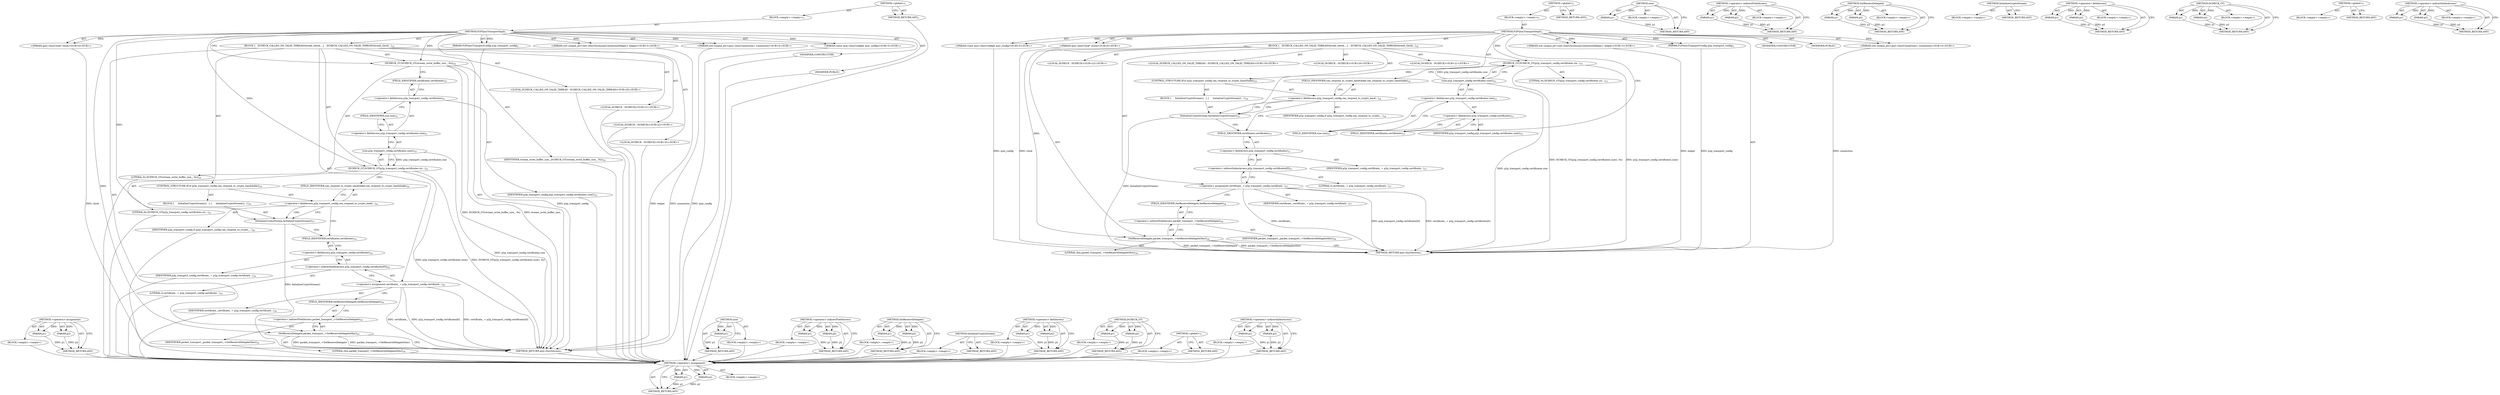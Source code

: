digraph "&lt;operator&gt;.indirectIndexAccess" {
vulnerable_99 [label=<(METHOD,&lt;operator&gt;.assignment)>];
vulnerable_100 [label=<(PARAM,p1)>];
vulnerable_101 [label=<(PARAM,p2)>];
vulnerable_102 [label=<(BLOCK,&lt;empty&gt;,&lt;empty&gt;)>];
vulnerable_103 [label=<(METHOD_RETURN,ANY)>];
vulnerable_6 [label=<(METHOD,&lt;global&gt;)<SUB>1</SUB>>];
vulnerable_7 [label=<(BLOCK,&lt;empty&gt;,&lt;empty&gt;)<SUB>1</SUB>>];
vulnerable_8 [label=<(METHOD,P2PQuicTransportImpl)<SUB>1</SUB>>];
vulnerable_9 [label=<(PARAM,P2PQuicTransportConfig p2p_transport_config)<SUB>2</SUB>>];
vulnerable_10 [label="<(PARAM,std::unique_ptr&lt;net::QuicChromiumConnectionHelper&gt; helper)<SUB>3</SUB>>"];
vulnerable_11 [label="<(PARAM,std::unique_ptr&lt;quic::QuicConnection&gt; connection)<SUB>4</SUB>>"];
vulnerable_12 [label="<(PARAM,const quic::QuicConfig&amp; quic_config)<SUB>5</SUB>>"];
vulnerable_13 [label="<(PARAM,quic::QuicClock* clock)<SUB>6</SUB>>"];
vulnerable_14 [label=<(BLOCK,{
   DCHECK_CALLED_ON_VALID_THREAD(thread_check...,{
   DCHECK_CALLED_ON_VALID_THREAD(thread_check...)<SUB>18</SUB>>];
vulnerable_15 [label="<(LOCAL,DCHECK_CALLED_ON_VALID_THREAD : DCHECK_CALLED_ON_VALID_THREAD)<SUB>19</SUB>>"];
vulnerable_16 [label="<(LOCAL,DCHECK : DCHECK)<SUB>20</SUB>>"];
vulnerable_17 [label="<(LOCAL,DCHECK : DCHECK)<SUB>21</SUB>>"];
vulnerable_18 [label="<(LOCAL,DCHECK : DCHECK)<SUB>22</SUB>>"];
vulnerable_19 [label=<(DCHECK_GT,DCHECK_GT(p2p_transport_config.certificates.siz...)<SUB>23</SUB>>];
vulnerable_20 [label=<(size,p2p_transport_config.certificates.size())<SUB>23</SUB>>];
vulnerable_21 [label=<(&lt;operator&gt;.fieldAccess,p2p_transport_config.certificates.size)<SUB>23</SUB>>];
vulnerable_22 [label=<(&lt;operator&gt;.fieldAccess,p2p_transport_config.certificates)<SUB>23</SUB>>];
vulnerable_23 [label=<(IDENTIFIER,p2p_transport_config,p2p_transport_config.certificates.size())<SUB>23</SUB>>];
vulnerable_24 [label=<(FIELD_IDENTIFIER,certificates,certificates)<SUB>23</SUB>>];
vulnerable_25 [label=<(FIELD_IDENTIFIER,size,size)<SUB>23</SUB>>];
vulnerable_26 [label=<(LITERAL,0u,DCHECK_GT(p2p_transport_config.certificates.siz...)<SUB>23</SUB>>];
vulnerable_27 [label=<(CONTROL_STRUCTURE,IF,if (p2p_transport_config.can_respond_to_crypto_handshake))<SUB>24</SUB>>];
vulnerable_28 [label=<(&lt;operator&gt;.fieldAccess,p2p_transport_config.can_respond_to_crypto_hand...)<SUB>24</SUB>>];
vulnerable_29 [label=<(IDENTIFIER,p2p_transport_config,if (p2p_transport_config.can_respond_to_crypto_...)<SUB>24</SUB>>];
vulnerable_30 [label=<(FIELD_IDENTIFIER,can_respond_to_crypto_handshake,can_respond_to_crypto_handshake)<SUB>24</SUB>>];
vulnerable_31 [label=<(BLOCK,{
     InitializeCryptoStream();
  },{
     InitializeCryptoStream();
  })<SUB>24</SUB>>];
vulnerable_32 [label=<(InitializeCryptoStream,InitializeCryptoStream())<SUB>25</SUB>>];
vulnerable_33 [label=<(&lt;operator&gt;.assignment,certificate_ = p2p_transport_config.certificate...)<SUB>27</SUB>>];
vulnerable_34 [label=<(IDENTIFIER,certificate_,certificate_ = p2p_transport_config.certificate...)<SUB>27</SUB>>];
vulnerable_35 [label=<(&lt;operator&gt;.indirectIndexAccess,p2p_transport_config.certificates[0])<SUB>27</SUB>>];
vulnerable_36 [label=<(&lt;operator&gt;.fieldAccess,p2p_transport_config.certificates)<SUB>27</SUB>>];
vulnerable_37 [label=<(IDENTIFIER,p2p_transport_config,certificate_ = p2p_transport_config.certificate...)<SUB>27</SUB>>];
vulnerable_38 [label=<(FIELD_IDENTIFIER,certificates,certificates)<SUB>27</SUB>>];
vulnerable_39 [label=<(LITERAL,0,certificate_ = p2p_transport_config.certificate...)<SUB>27</SUB>>];
vulnerable_40 [label=<(SetReceiveDelegate,packet_transport_-&gt;SetReceiveDelegate(this))<SUB>28</SUB>>];
vulnerable_41 [label=<(&lt;operator&gt;.indirectFieldAccess,packet_transport_-&gt;SetReceiveDelegate)<SUB>28</SUB>>];
vulnerable_42 [label=<(IDENTIFIER,packet_transport_,packet_transport_-&gt;SetReceiveDelegate(this))<SUB>28</SUB>>];
vulnerable_43 [label=<(FIELD_IDENTIFIER,SetReceiveDelegate,SetReceiveDelegate)<SUB>28</SUB>>];
vulnerable_44 [label=<(LITERAL,this,packet_transport_-&gt;SetReceiveDelegate(this))<SUB>28</SUB>>];
vulnerable_45 [label=<(MODIFIER,CONSTRUCTOR)>];
vulnerable_46 [label=<(MODIFIER,PUBLIC)>];
vulnerable_47 [label=<(METHOD_RETURN,quic.QuicSession)<SUB>1</SUB>>];
vulnerable_49 [label=<(METHOD_RETURN,ANY)<SUB>1</SUB>>];
vulnerable_87 [label=<(METHOD,size)>];
vulnerable_88 [label=<(PARAM,p1)>];
vulnerable_89 [label=<(BLOCK,&lt;empty&gt;,&lt;empty&gt;)>];
vulnerable_90 [label=<(METHOD_RETURN,ANY)>];
vulnerable_114 [label=<(METHOD,&lt;operator&gt;.indirectFieldAccess)>];
vulnerable_115 [label=<(PARAM,p1)>];
vulnerable_116 [label=<(PARAM,p2)>];
vulnerable_117 [label=<(BLOCK,&lt;empty&gt;,&lt;empty&gt;)>];
vulnerable_118 [label=<(METHOD_RETURN,ANY)>];
vulnerable_109 [label=<(METHOD,SetReceiveDelegate)>];
vulnerable_110 [label=<(PARAM,p1)>];
vulnerable_111 [label=<(PARAM,p2)>];
vulnerable_112 [label=<(BLOCK,&lt;empty&gt;,&lt;empty&gt;)>];
vulnerable_113 [label=<(METHOD_RETURN,ANY)>];
vulnerable_96 [label=<(METHOD,InitializeCryptoStream)>];
vulnerable_97 [label=<(BLOCK,&lt;empty&gt;,&lt;empty&gt;)>];
vulnerable_98 [label=<(METHOD_RETURN,ANY)>];
vulnerable_91 [label=<(METHOD,&lt;operator&gt;.fieldAccess)>];
vulnerable_92 [label=<(PARAM,p1)>];
vulnerable_93 [label=<(PARAM,p2)>];
vulnerable_94 [label=<(BLOCK,&lt;empty&gt;,&lt;empty&gt;)>];
vulnerable_95 [label=<(METHOD_RETURN,ANY)>];
vulnerable_82 [label=<(METHOD,DCHECK_GT)>];
vulnerable_83 [label=<(PARAM,p1)>];
vulnerable_84 [label=<(PARAM,p2)>];
vulnerable_85 [label=<(BLOCK,&lt;empty&gt;,&lt;empty&gt;)>];
vulnerable_86 [label=<(METHOD_RETURN,ANY)>];
vulnerable_76 [label=<(METHOD,&lt;global&gt;)<SUB>1</SUB>>];
vulnerable_77 [label=<(BLOCK,&lt;empty&gt;,&lt;empty&gt;)>];
vulnerable_78 [label=<(METHOD_RETURN,ANY)>];
vulnerable_104 [label=<(METHOD,&lt;operator&gt;.indirectIndexAccess)>];
vulnerable_105 [label=<(PARAM,p1)>];
vulnerable_106 [label=<(PARAM,p2)>];
vulnerable_107 [label=<(BLOCK,&lt;empty&gt;,&lt;empty&gt;)>];
vulnerable_108 [label=<(METHOD_RETURN,ANY)>];
fixed_102 [label=<(METHOD,&lt;operator&gt;.assignment)>];
fixed_103 [label=<(PARAM,p1)>];
fixed_104 [label=<(PARAM,p2)>];
fixed_105 [label=<(BLOCK,&lt;empty&gt;,&lt;empty&gt;)>];
fixed_106 [label=<(METHOD_RETURN,ANY)>];
fixed_6 [label=<(METHOD,&lt;global&gt;)<SUB>1</SUB>>];
fixed_7 [label=<(BLOCK,&lt;empty&gt;,&lt;empty&gt;)<SUB>1</SUB>>];
fixed_8 [label=<(METHOD,P2PQuicTransportImpl)<SUB>1</SUB>>];
fixed_9 [label=<(PARAM,P2PQuicTransportConfig p2p_transport_config)<SUB>2</SUB>>];
fixed_10 [label="<(PARAM,std::unique_ptr&lt;net::QuicChromiumConnectionHelper&gt; helper)<SUB>3</SUB>>"];
fixed_11 [label="<(PARAM,std::unique_ptr&lt;quic::QuicConnection&gt; connection)<SUB>4</SUB>>"];
fixed_12 [label="<(PARAM,const quic::QuicConfig&amp; quic_config)<SUB>5</SUB>>"];
fixed_13 [label="<(PARAM,quic::QuicClock* clock)<SUB>6</SUB>>"];
fixed_14 [label=<(BLOCK,{
   DCHECK_CALLED_ON_VALID_THREAD(thread_check...,{
   DCHECK_CALLED_ON_VALID_THREAD(thread_check...)<SUB>19</SUB>>];
fixed_15 [label="<(LOCAL,DCHECK_CALLED_ON_VALID_THREAD : DCHECK_CALLED_ON_VALID_THREAD)<SUB>20</SUB>>"];
fixed_16 [label="<(LOCAL,DCHECK : DCHECK)<SUB>21</SUB>>"];
fixed_17 [label="<(LOCAL,DCHECK : DCHECK)<SUB>22</SUB>>"];
fixed_18 [label="<(LOCAL,DCHECK : DCHECK)<SUB>23</SUB>>"];
fixed_19 [label=<(DCHECK_GT,DCHECK_GT(stream_write_buffer_size_, 0u))<SUB>24</SUB>>];
fixed_20 [label=<(IDENTIFIER,stream_write_buffer_size_,DCHECK_GT(stream_write_buffer_size_, 0u))<SUB>24</SUB>>];
fixed_21 [label=<(LITERAL,0u,DCHECK_GT(stream_write_buffer_size_, 0u))<SUB>24</SUB>>];
fixed_22 [label=<(DCHECK_GT,DCHECK_GT(p2p_transport_config.certificates.siz...)<SUB>25</SUB>>];
fixed_23 [label=<(size,p2p_transport_config.certificates.size())<SUB>25</SUB>>];
fixed_24 [label=<(&lt;operator&gt;.fieldAccess,p2p_transport_config.certificates.size)<SUB>25</SUB>>];
fixed_25 [label=<(&lt;operator&gt;.fieldAccess,p2p_transport_config.certificates)<SUB>25</SUB>>];
fixed_26 [label=<(IDENTIFIER,p2p_transport_config,p2p_transport_config.certificates.size())<SUB>25</SUB>>];
fixed_27 [label=<(FIELD_IDENTIFIER,certificates,certificates)<SUB>25</SUB>>];
fixed_28 [label=<(FIELD_IDENTIFIER,size,size)<SUB>25</SUB>>];
fixed_29 [label=<(LITERAL,0u,DCHECK_GT(p2p_transport_config.certificates.siz...)<SUB>25</SUB>>];
fixed_30 [label=<(CONTROL_STRUCTURE,IF,if (p2p_transport_config.can_respond_to_crypto_handshake))<SUB>26</SUB>>];
fixed_31 [label=<(&lt;operator&gt;.fieldAccess,p2p_transport_config.can_respond_to_crypto_hand...)<SUB>26</SUB>>];
fixed_32 [label=<(IDENTIFIER,p2p_transport_config,if (p2p_transport_config.can_respond_to_crypto_...)<SUB>26</SUB>>];
fixed_33 [label=<(FIELD_IDENTIFIER,can_respond_to_crypto_handshake,can_respond_to_crypto_handshake)<SUB>26</SUB>>];
fixed_34 [label=<(BLOCK,{
     InitializeCryptoStream();
  },{
     InitializeCryptoStream();
  })<SUB>26</SUB>>];
fixed_35 [label=<(InitializeCryptoStream,InitializeCryptoStream())<SUB>27</SUB>>];
fixed_36 [label=<(&lt;operator&gt;.assignment,certificate_ = p2p_transport_config.certificate...)<SUB>29</SUB>>];
fixed_37 [label=<(IDENTIFIER,certificate_,certificate_ = p2p_transport_config.certificate...)<SUB>29</SUB>>];
fixed_38 [label=<(&lt;operator&gt;.indirectIndexAccess,p2p_transport_config.certificates[0])<SUB>29</SUB>>];
fixed_39 [label=<(&lt;operator&gt;.fieldAccess,p2p_transport_config.certificates)<SUB>29</SUB>>];
fixed_40 [label=<(IDENTIFIER,p2p_transport_config,certificate_ = p2p_transport_config.certificate...)<SUB>29</SUB>>];
fixed_41 [label=<(FIELD_IDENTIFIER,certificates,certificates)<SUB>29</SUB>>];
fixed_42 [label=<(LITERAL,0,certificate_ = p2p_transport_config.certificate...)<SUB>29</SUB>>];
fixed_43 [label=<(SetReceiveDelegate,packet_transport_-&gt;SetReceiveDelegate(this))<SUB>30</SUB>>];
fixed_44 [label=<(&lt;operator&gt;.indirectFieldAccess,packet_transport_-&gt;SetReceiveDelegate)<SUB>30</SUB>>];
fixed_45 [label=<(IDENTIFIER,packet_transport_,packet_transport_-&gt;SetReceiveDelegate(this))<SUB>30</SUB>>];
fixed_46 [label=<(FIELD_IDENTIFIER,SetReceiveDelegate,SetReceiveDelegate)<SUB>30</SUB>>];
fixed_47 [label=<(LITERAL,this,packet_transport_-&gt;SetReceiveDelegate(this))<SUB>30</SUB>>];
fixed_48 [label=<(MODIFIER,CONSTRUCTOR)>];
fixed_49 [label=<(MODIFIER,PUBLIC)>];
fixed_50 [label=<(METHOD_RETURN,quic.QuicSession)<SUB>1</SUB>>];
fixed_52 [label=<(METHOD_RETURN,ANY)<SUB>1</SUB>>];
fixed_90 [label=<(METHOD,size)>];
fixed_91 [label=<(PARAM,p1)>];
fixed_92 [label=<(BLOCK,&lt;empty&gt;,&lt;empty&gt;)>];
fixed_93 [label=<(METHOD_RETURN,ANY)>];
fixed_117 [label=<(METHOD,&lt;operator&gt;.indirectFieldAccess)>];
fixed_118 [label=<(PARAM,p1)>];
fixed_119 [label=<(PARAM,p2)>];
fixed_120 [label=<(BLOCK,&lt;empty&gt;,&lt;empty&gt;)>];
fixed_121 [label=<(METHOD_RETURN,ANY)>];
fixed_112 [label=<(METHOD,SetReceiveDelegate)>];
fixed_113 [label=<(PARAM,p1)>];
fixed_114 [label=<(PARAM,p2)>];
fixed_115 [label=<(BLOCK,&lt;empty&gt;,&lt;empty&gt;)>];
fixed_116 [label=<(METHOD_RETURN,ANY)>];
fixed_99 [label=<(METHOD,InitializeCryptoStream)>];
fixed_100 [label=<(BLOCK,&lt;empty&gt;,&lt;empty&gt;)>];
fixed_101 [label=<(METHOD_RETURN,ANY)>];
fixed_94 [label=<(METHOD,&lt;operator&gt;.fieldAccess)>];
fixed_95 [label=<(PARAM,p1)>];
fixed_96 [label=<(PARAM,p2)>];
fixed_97 [label=<(BLOCK,&lt;empty&gt;,&lt;empty&gt;)>];
fixed_98 [label=<(METHOD_RETURN,ANY)>];
fixed_85 [label=<(METHOD,DCHECK_GT)>];
fixed_86 [label=<(PARAM,p1)>];
fixed_87 [label=<(PARAM,p2)>];
fixed_88 [label=<(BLOCK,&lt;empty&gt;,&lt;empty&gt;)>];
fixed_89 [label=<(METHOD_RETURN,ANY)>];
fixed_79 [label=<(METHOD,&lt;global&gt;)<SUB>1</SUB>>];
fixed_80 [label=<(BLOCK,&lt;empty&gt;,&lt;empty&gt;)>];
fixed_81 [label=<(METHOD_RETURN,ANY)>];
fixed_107 [label=<(METHOD,&lt;operator&gt;.indirectIndexAccess)>];
fixed_108 [label=<(PARAM,p1)>];
fixed_109 [label=<(PARAM,p2)>];
fixed_110 [label=<(BLOCK,&lt;empty&gt;,&lt;empty&gt;)>];
fixed_111 [label=<(METHOD_RETURN,ANY)>];
vulnerable_99 -> vulnerable_100  [key=0, label="AST: "];
vulnerable_99 -> vulnerable_100  [key=1, label="DDG: "];
vulnerable_99 -> vulnerable_102  [key=0, label="AST: "];
vulnerable_99 -> vulnerable_101  [key=0, label="AST: "];
vulnerable_99 -> vulnerable_101  [key=1, label="DDG: "];
vulnerable_99 -> vulnerable_103  [key=0, label="AST: "];
vulnerable_99 -> vulnerable_103  [key=1, label="CFG: "];
vulnerable_100 -> vulnerable_103  [key=0, label="DDG: p1"];
vulnerable_101 -> vulnerable_103  [key=0, label="DDG: p2"];
vulnerable_6 -> vulnerable_7  [key=0, label="AST: "];
vulnerable_6 -> vulnerable_49  [key=0, label="AST: "];
vulnerable_6 -> vulnerable_49  [key=1, label="CFG: "];
vulnerable_7 -> vulnerable_8  [key=0, label="AST: "];
vulnerable_8 -> vulnerable_9  [key=0, label="AST: "];
vulnerable_8 -> vulnerable_9  [key=1, label="DDG: "];
vulnerable_8 -> vulnerable_10  [key=0, label="AST: "];
vulnerable_8 -> vulnerable_10  [key=1, label="DDG: "];
vulnerable_8 -> vulnerable_11  [key=0, label="AST: "];
vulnerable_8 -> vulnerable_11  [key=1, label="DDG: "];
vulnerable_8 -> vulnerable_12  [key=0, label="AST: "];
vulnerable_8 -> vulnerable_12  [key=1, label="DDG: "];
vulnerable_8 -> vulnerable_13  [key=0, label="AST: "];
vulnerable_8 -> vulnerable_13  [key=1, label="DDG: "];
vulnerable_8 -> vulnerable_14  [key=0, label="AST: "];
vulnerable_8 -> vulnerable_45  [key=0, label="AST: "];
vulnerable_8 -> vulnerable_46  [key=0, label="AST: "];
vulnerable_8 -> vulnerable_47  [key=0, label="AST: "];
vulnerable_8 -> vulnerable_24  [key=0, label="CFG: "];
vulnerable_8 -> vulnerable_19  [key=0, label="DDG: "];
vulnerable_8 -> vulnerable_40  [key=0, label="DDG: "];
vulnerable_8 -> vulnerable_32  [key=0, label="DDG: "];
vulnerable_9 -> vulnerable_47  [key=0, label="DDG: p2p_transport_config"];
vulnerable_10 -> vulnerable_47  [key=0, label="DDG: helper"];
vulnerable_11 -> vulnerable_47  [key=0, label="DDG: connection"];
vulnerable_12 -> vulnerable_47  [key=0, label="DDG: quic_config"];
vulnerable_13 -> vulnerable_47  [key=0, label="DDG: clock"];
vulnerable_14 -> vulnerable_15  [key=0, label="AST: "];
vulnerable_14 -> vulnerable_16  [key=0, label="AST: "];
vulnerable_14 -> vulnerable_17  [key=0, label="AST: "];
vulnerable_14 -> vulnerable_18  [key=0, label="AST: "];
vulnerable_14 -> vulnerable_19  [key=0, label="AST: "];
vulnerable_14 -> vulnerable_27  [key=0, label="AST: "];
vulnerable_14 -> vulnerable_33  [key=0, label="AST: "];
vulnerable_14 -> vulnerable_40  [key=0, label="AST: "];
vulnerable_19 -> vulnerable_20  [key=0, label="AST: "];
vulnerable_19 -> vulnerable_26  [key=0, label="AST: "];
vulnerable_19 -> vulnerable_30  [key=0, label="CFG: "];
vulnerable_19 -> vulnerable_47  [key=0, label="DDG: p2p_transport_config.certificates.size()"];
vulnerable_19 -> vulnerable_47  [key=1, label="DDG: DCHECK_GT(p2p_transport_config.certificates.size(), 0u)"];
vulnerable_20 -> vulnerable_21  [key=0, label="AST: "];
vulnerable_20 -> vulnerable_19  [key=0, label="CFG: "];
vulnerable_20 -> vulnerable_19  [key=1, label="DDG: p2p_transport_config.certificates.size"];
vulnerable_20 -> vulnerable_47  [key=0, label="DDG: p2p_transport_config.certificates.size"];
vulnerable_21 -> vulnerable_22  [key=0, label="AST: "];
vulnerable_21 -> vulnerable_25  [key=0, label="AST: "];
vulnerable_21 -> vulnerable_20  [key=0, label="CFG: "];
vulnerable_22 -> vulnerable_23  [key=0, label="AST: "];
vulnerable_22 -> vulnerable_24  [key=0, label="AST: "];
vulnerable_22 -> vulnerable_25  [key=0, label="CFG: "];
vulnerable_24 -> vulnerable_22  [key=0, label="CFG: "];
vulnerable_25 -> vulnerable_21  [key=0, label="CFG: "];
vulnerable_27 -> vulnerable_28  [key=0, label="AST: "];
vulnerable_27 -> vulnerable_31  [key=0, label="AST: "];
vulnerable_28 -> vulnerable_29  [key=0, label="AST: "];
vulnerable_28 -> vulnerable_30  [key=0, label="AST: "];
vulnerable_28 -> vulnerable_32  [key=0, label="CFG: "];
vulnerable_28 -> vulnerable_32  [key=1, label="CDG: "];
vulnerable_28 -> vulnerable_38  [key=0, label="CFG: "];
vulnerable_30 -> vulnerable_28  [key=0, label="CFG: "];
vulnerable_31 -> vulnerable_32  [key=0, label="AST: "];
vulnerable_32 -> vulnerable_38  [key=0, label="CFG: "];
vulnerable_32 -> vulnerable_47  [key=0, label="DDG: InitializeCryptoStream()"];
vulnerable_33 -> vulnerable_34  [key=0, label="AST: "];
vulnerable_33 -> vulnerable_35  [key=0, label="AST: "];
vulnerable_33 -> vulnerable_43  [key=0, label="CFG: "];
vulnerable_33 -> vulnerable_47  [key=0, label="DDG: p2p_transport_config.certificates[0]"];
vulnerable_33 -> vulnerable_47  [key=1, label="DDG: certificate_ = p2p_transport_config.certificates[0]"];
vulnerable_33 -> vulnerable_47  [key=2, label="DDG: certificate_"];
vulnerable_35 -> vulnerable_36  [key=0, label="AST: "];
vulnerable_35 -> vulnerable_39  [key=0, label="AST: "];
vulnerable_35 -> vulnerable_33  [key=0, label="CFG: "];
vulnerable_36 -> vulnerable_37  [key=0, label="AST: "];
vulnerable_36 -> vulnerable_38  [key=0, label="AST: "];
vulnerable_36 -> vulnerable_35  [key=0, label="CFG: "];
vulnerable_38 -> vulnerable_36  [key=0, label="CFG: "];
vulnerable_40 -> vulnerable_41  [key=0, label="AST: "];
vulnerable_40 -> vulnerable_44  [key=0, label="AST: "];
vulnerable_40 -> vulnerable_47  [key=0, label="CFG: "];
vulnerable_40 -> vulnerable_47  [key=1, label="DDG: packet_transport_-&gt;SetReceiveDelegate"];
vulnerable_40 -> vulnerable_47  [key=2, label="DDG: packet_transport_-&gt;SetReceiveDelegate(this)"];
vulnerable_41 -> vulnerable_42  [key=0, label="AST: "];
vulnerable_41 -> vulnerable_43  [key=0, label="AST: "];
vulnerable_41 -> vulnerable_40  [key=0, label="CFG: "];
vulnerable_43 -> vulnerable_41  [key=0, label="CFG: "];
vulnerable_87 -> vulnerable_88  [key=0, label="AST: "];
vulnerable_87 -> vulnerable_88  [key=1, label="DDG: "];
vulnerable_87 -> vulnerable_89  [key=0, label="AST: "];
vulnerable_87 -> vulnerable_90  [key=0, label="AST: "];
vulnerable_87 -> vulnerable_90  [key=1, label="CFG: "];
vulnerable_88 -> vulnerable_90  [key=0, label="DDG: p1"];
vulnerable_114 -> vulnerable_115  [key=0, label="AST: "];
vulnerable_114 -> vulnerable_115  [key=1, label="DDG: "];
vulnerable_114 -> vulnerable_117  [key=0, label="AST: "];
vulnerable_114 -> vulnerable_116  [key=0, label="AST: "];
vulnerable_114 -> vulnerable_116  [key=1, label="DDG: "];
vulnerable_114 -> vulnerable_118  [key=0, label="AST: "];
vulnerable_114 -> vulnerable_118  [key=1, label="CFG: "];
vulnerable_115 -> vulnerable_118  [key=0, label="DDG: p1"];
vulnerable_116 -> vulnerable_118  [key=0, label="DDG: p2"];
vulnerable_109 -> vulnerable_110  [key=0, label="AST: "];
vulnerable_109 -> vulnerable_110  [key=1, label="DDG: "];
vulnerable_109 -> vulnerable_112  [key=0, label="AST: "];
vulnerable_109 -> vulnerable_111  [key=0, label="AST: "];
vulnerable_109 -> vulnerable_111  [key=1, label="DDG: "];
vulnerable_109 -> vulnerable_113  [key=0, label="AST: "];
vulnerable_109 -> vulnerable_113  [key=1, label="CFG: "];
vulnerable_110 -> vulnerable_113  [key=0, label="DDG: p1"];
vulnerable_111 -> vulnerable_113  [key=0, label="DDG: p2"];
vulnerable_96 -> vulnerable_97  [key=0, label="AST: "];
vulnerable_96 -> vulnerable_98  [key=0, label="AST: "];
vulnerable_96 -> vulnerable_98  [key=1, label="CFG: "];
vulnerable_91 -> vulnerable_92  [key=0, label="AST: "];
vulnerable_91 -> vulnerable_92  [key=1, label="DDG: "];
vulnerable_91 -> vulnerable_94  [key=0, label="AST: "];
vulnerable_91 -> vulnerable_93  [key=0, label="AST: "];
vulnerable_91 -> vulnerable_93  [key=1, label="DDG: "];
vulnerable_91 -> vulnerable_95  [key=0, label="AST: "];
vulnerable_91 -> vulnerable_95  [key=1, label="CFG: "];
vulnerable_92 -> vulnerable_95  [key=0, label="DDG: p1"];
vulnerable_93 -> vulnerable_95  [key=0, label="DDG: p2"];
vulnerable_82 -> vulnerable_83  [key=0, label="AST: "];
vulnerable_82 -> vulnerable_83  [key=1, label="DDG: "];
vulnerable_82 -> vulnerable_85  [key=0, label="AST: "];
vulnerable_82 -> vulnerable_84  [key=0, label="AST: "];
vulnerable_82 -> vulnerable_84  [key=1, label="DDG: "];
vulnerable_82 -> vulnerable_86  [key=0, label="AST: "];
vulnerable_82 -> vulnerable_86  [key=1, label="CFG: "];
vulnerable_83 -> vulnerable_86  [key=0, label="DDG: p1"];
vulnerable_84 -> vulnerable_86  [key=0, label="DDG: p2"];
vulnerable_76 -> vulnerable_77  [key=0, label="AST: "];
vulnerable_76 -> vulnerable_78  [key=0, label="AST: "];
vulnerable_76 -> vulnerable_78  [key=1, label="CFG: "];
vulnerable_104 -> vulnerable_105  [key=0, label="AST: "];
vulnerable_104 -> vulnerable_105  [key=1, label="DDG: "];
vulnerable_104 -> vulnerable_107  [key=0, label="AST: "];
vulnerable_104 -> vulnerable_106  [key=0, label="AST: "];
vulnerable_104 -> vulnerable_106  [key=1, label="DDG: "];
vulnerable_104 -> vulnerable_108  [key=0, label="AST: "];
vulnerable_104 -> vulnerable_108  [key=1, label="CFG: "];
vulnerable_105 -> vulnerable_108  [key=0, label="DDG: p1"];
vulnerable_106 -> vulnerable_108  [key=0, label="DDG: p2"];
fixed_102 -> fixed_103  [key=0, label="AST: "];
fixed_102 -> fixed_103  [key=1, label="DDG: "];
fixed_102 -> fixed_105  [key=0, label="AST: "];
fixed_102 -> fixed_104  [key=0, label="AST: "];
fixed_102 -> fixed_104  [key=1, label="DDG: "];
fixed_102 -> fixed_106  [key=0, label="AST: "];
fixed_102 -> fixed_106  [key=1, label="CFG: "];
fixed_103 -> fixed_106  [key=0, label="DDG: p1"];
fixed_104 -> fixed_106  [key=0, label="DDG: p2"];
fixed_105 -> vulnerable_99  [key=0];
fixed_106 -> vulnerable_99  [key=0];
fixed_6 -> fixed_7  [key=0, label="AST: "];
fixed_6 -> fixed_52  [key=0, label="AST: "];
fixed_6 -> fixed_52  [key=1, label="CFG: "];
fixed_7 -> fixed_8  [key=0, label="AST: "];
fixed_8 -> fixed_9  [key=0, label="AST: "];
fixed_8 -> fixed_9  [key=1, label="DDG: "];
fixed_8 -> fixed_10  [key=0, label="AST: "];
fixed_8 -> fixed_10  [key=1, label="DDG: "];
fixed_8 -> fixed_11  [key=0, label="AST: "];
fixed_8 -> fixed_11  [key=1, label="DDG: "];
fixed_8 -> fixed_12  [key=0, label="AST: "];
fixed_8 -> fixed_12  [key=1, label="DDG: "];
fixed_8 -> fixed_13  [key=0, label="AST: "];
fixed_8 -> fixed_13  [key=1, label="DDG: "];
fixed_8 -> fixed_14  [key=0, label="AST: "];
fixed_8 -> fixed_48  [key=0, label="AST: "];
fixed_8 -> fixed_49  [key=0, label="AST: "];
fixed_8 -> fixed_50  [key=0, label="AST: "];
fixed_8 -> fixed_19  [key=0, label="CFG: "];
fixed_8 -> fixed_19  [key=1, label="DDG: "];
fixed_8 -> fixed_22  [key=0, label="DDG: "];
fixed_8 -> fixed_43  [key=0, label="DDG: "];
fixed_8 -> fixed_35  [key=0, label="DDG: "];
fixed_9 -> fixed_50  [key=0, label="DDG: p2p_transport_config"];
fixed_10 -> fixed_50  [key=0, label="DDG: helper"];
fixed_11 -> fixed_50  [key=0, label="DDG: connection"];
fixed_12 -> fixed_50  [key=0, label="DDG: quic_config"];
fixed_13 -> fixed_50  [key=0, label="DDG: clock"];
fixed_14 -> fixed_15  [key=0, label="AST: "];
fixed_14 -> fixed_16  [key=0, label="AST: "];
fixed_14 -> fixed_17  [key=0, label="AST: "];
fixed_14 -> fixed_18  [key=0, label="AST: "];
fixed_14 -> fixed_19  [key=0, label="AST: "];
fixed_14 -> fixed_22  [key=0, label="AST: "];
fixed_14 -> fixed_30  [key=0, label="AST: "];
fixed_14 -> fixed_36  [key=0, label="AST: "];
fixed_14 -> fixed_43  [key=0, label="AST: "];
fixed_15 -> vulnerable_99  [key=0];
fixed_16 -> vulnerable_99  [key=0];
fixed_17 -> vulnerable_99  [key=0];
fixed_18 -> vulnerable_99  [key=0];
fixed_19 -> fixed_20  [key=0, label="AST: "];
fixed_19 -> fixed_21  [key=0, label="AST: "];
fixed_19 -> fixed_27  [key=0, label="CFG: "];
fixed_19 -> fixed_50  [key=0, label="DDG: DCHECK_GT(stream_write_buffer_size_, 0u)"];
fixed_19 -> fixed_50  [key=1, label="DDG: stream_write_buffer_size_"];
fixed_20 -> vulnerable_99  [key=0];
fixed_21 -> vulnerable_99  [key=0];
fixed_22 -> fixed_23  [key=0, label="AST: "];
fixed_22 -> fixed_29  [key=0, label="AST: "];
fixed_22 -> fixed_33  [key=0, label="CFG: "];
fixed_22 -> fixed_50  [key=0, label="DDG: p2p_transport_config.certificates.size()"];
fixed_22 -> fixed_50  [key=1, label="DDG: DCHECK_GT(p2p_transport_config.certificates.size(), 0u)"];
fixed_23 -> fixed_24  [key=0, label="AST: "];
fixed_23 -> fixed_22  [key=0, label="CFG: "];
fixed_23 -> fixed_22  [key=1, label="DDG: p2p_transport_config.certificates.size"];
fixed_23 -> fixed_50  [key=0, label="DDG: p2p_transport_config.certificates.size"];
fixed_24 -> fixed_25  [key=0, label="AST: "];
fixed_24 -> fixed_28  [key=0, label="AST: "];
fixed_24 -> fixed_23  [key=0, label="CFG: "];
fixed_25 -> fixed_26  [key=0, label="AST: "];
fixed_25 -> fixed_27  [key=0, label="AST: "];
fixed_25 -> fixed_28  [key=0, label="CFG: "];
fixed_26 -> vulnerable_99  [key=0];
fixed_27 -> fixed_25  [key=0, label="CFG: "];
fixed_28 -> fixed_24  [key=0, label="CFG: "];
fixed_29 -> vulnerable_99  [key=0];
fixed_30 -> fixed_31  [key=0, label="AST: "];
fixed_30 -> fixed_34  [key=0, label="AST: "];
fixed_31 -> fixed_32  [key=0, label="AST: "];
fixed_31 -> fixed_33  [key=0, label="AST: "];
fixed_31 -> fixed_35  [key=0, label="CFG: "];
fixed_31 -> fixed_35  [key=1, label="CDG: "];
fixed_31 -> fixed_41  [key=0, label="CFG: "];
fixed_32 -> vulnerable_99  [key=0];
fixed_33 -> fixed_31  [key=0, label="CFG: "];
fixed_34 -> fixed_35  [key=0, label="AST: "];
fixed_35 -> fixed_41  [key=0, label="CFG: "];
fixed_35 -> fixed_50  [key=0, label="DDG: InitializeCryptoStream()"];
fixed_36 -> fixed_37  [key=0, label="AST: "];
fixed_36 -> fixed_38  [key=0, label="AST: "];
fixed_36 -> fixed_46  [key=0, label="CFG: "];
fixed_36 -> fixed_50  [key=0, label="DDG: p2p_transport_config.certificates[0]"];
fixed_36 -> fixed_50  [key=1, label="DDG: certificate_ = p2p_transport_config.certificates[0]"];
fixed_36 -> fixed_50  [key=2, label="DDG: certificate_"];
fixed_37 -> vulnerable_99  [key=0];
fixed_38 -> fixed_39  [key=0, label="AST: "];
fixed_38 -> fixed_42  [key=0, label="AST: "];
fixed_38 -> fixed_36  [key=0, label="CFG: "];
fixed_39 -> fixed_40  [key=0, label="AST: "];
fixed_39 -> fixed_41  [key=0, label="AST: "];
fixed_39 -> fixed_38  [key=0, label="CFG: "];
fixed_40 -> vulnerable_99  [key=0];
fixed_41 -> fixed_39  [key=0, label="CFG: "];
fixed_42 -> vulnerable_99  [key=0];
fixed_43 -> fixed_44  [key=0, label="AST: "];
fixed_43 -> fixed_47  [key=0, label="AST: "];
fixed_43 -> fixed_50  [key=0, label="CFG: "];
fixed_43 -> fixed_50  [key=1, label="DDG: packet_transport_-&gt;SetReceiveDelegate"];
fixed_43 -> fixed_50  [key=2, label="DDG: packet_transport_-&gt;SetReceiveDelegate(this)"];
fixed_44 -> fixed_45  [key=0, label="AST: "];
fixed_44 -> fixed_46  [key=0, label="AST: "];
fixed_44 -> fixed_43  [key=0, label="CFG: "];
fixed_45 -> vulnerable_99  [key=0];
fixed_46 -> fixed_44  [key=0, label="CFG: "];
fixed_47 -> vulnerable_99  [key=0];
fixed_48 -> vulnerable_99  [key=0];
fixed_49 -> vulnerable_99  [key=0];
fixed_50 -> vulnerable_99  [key=0];
fixed_52 -> vulnerable_99  [key=0];
fixed_90 -> fixed_91  [key=0, label="AST: "];
fixed_90 -> fixed_91  [key=1, label="DDG: "];
fixed_90 -> fixed_92  [key=0, label="AST: "];
fixed_90 -> fixed_93  [key=0, label="AST: "];
fixed_90 -> fixed_93  [key=1, label="CFG: "];
fixed_91 -> fixed_93  [key=0, label="DDG: p1"];
fixed_92 -> vulnerable_99  [key=0];
fixed_93 -> vulnerable_99  [key=0];
fixed_117 -> fixed_118  [key=0, label="AST: "];
fixed_117 -> fixed_118  [key=1, label="DDG: "];
fixed_117 -> fixed_120  [key=0, label="AST: "];
fixed_117 -> fixed_119  [key=0, label="AST: "];
fixed_117 -> fixed_119  [key=1, label="DDG: "];
fixed_117 -> fixed_121  [key=0, label="AST: "];
fixed_117 -> fixed_121  [key=1, label="CFG: "];
fixed_118 -> fixed_121  [key=0, label="DDG: p1"];
fixed_119 -> fixed_121  [key=0, label="DDG: p2"];
fixed_120 -> vulnerable_99  [key=0];
fixed_121 -> vulnerable_99  [key=0];
fixed_112 -> fixed_113  [key=0, label="AST: "];
fixed_112 -> fixed_113  [key=1, label="DDG: "];
fixed_112 -> fixed_115  [key=0, label="AST: "];
fixed_112 -> fixed_114  [key=0, label="AST: "];
fixed_112 -> fixed_114  [key=1, label="DDG: "];
fixed_112 -> fixed_116  [key=0, label="AST: "];
fixed_112 -> fixed_116  [key=1, label="CFG: "];
fixed_113 -> fixed_116  [key=0, label="DDG: p1"];
fixed_114 -> fixed_116  [key=0, label="DDG: p2"];
fixed_115 -> vulnerable_99  [key=0];
fixed_116 -> vulnerable_99  [key=0];
fixed_99 -> fixed_100  [key=0, label="AST: "];
fixed_99 -> fixed_101  [key=0, label="AST: "];
fixed_99 -> fixed_101  [key=1, label="CFG: "];
fixed_100 -> vulnerable_99  [key=0];
fixed_101 -> vulnerable_99  [key=0];
fixed_94 -> fixed_95  [key=0, label="AST: "];
fixed_94 -> fixed_95  [key=1, label="DDG: "];
fixed_94 -> fixed_97  [key=0, label="AST: "];
fixed_94 -> fixed_96  [key=0, label="AST: "];
fixed_94 -> fixed_96  [key=1, label="DDG: "];
fixed_94 -> fixed_98  [key=0, label="AST: "];
fixed_94 -> fixed_98  [key=1, label="CFG: "];
fixed_95 -> fixed_98  [key=0, label="DDG: p1"];
fixed_96 -> fixed_98  [key=0, label="DDG: p2"];
fixed_97 -> vulnerable_99  [key=0];
fixed_98 -> vulnerable_99  [key=0];
fixed_85 -> fixed_86  [key=0, label="AST: "];
fixed_85 -> fixed_86  [key=1, label="DDG: "];
fixed_85 -> fixed_88  [key=0, label="AST: "];
fixed_85 -> fixed_87  [key=0, label="AST: "];
fixed_85 -> fixed_87  [key=1, label="DDG: "];
fixed_85 -> fixed_89  [key=0, label="AST: "];
fixed_85 -> fixed_89  [key=1, label="CFG: "];
fixed_86 -> fixed_89  [key=0, label="DDG: p1"];
fixed_87 -> fixed_89  [key=0, label="DDG: p2"];
fixed_88 -> vulnerable_99  [key=0];
fixed_89 -> vulnerable_99  [key=0];
fixed_79 -> fixed_80  [key=0, label="AST: "];
fixed_79 -> fixed_81  [key=0, label="AST: "];
fixed_79 -> fixed_81  [key=1, label="CFG: "];
fixed_80 -> vulnerable_99  [key=0];
fixed_81 -> vulnerable_99  [key=0];
fixed_107 -> fixed_108  [key=0, label="AST: "];
fixed_107 -> fixed_108  [key=1, label="DDG: "];
fixed_107 -> fixed_110  [key=0, label="AST: "];
fixed_107 -> fixed_109  [key=0, label="AST: "];
fixed_107 -> fixed_109  [key=1, label="DDG: "];
fixed_107 -> fixed_111  [key=0, label="AST: "];
fixed_107 -> fixed_111  [key=1, label="CFG: "];
fixed_108 -> fixed_111  [key=0, label="DDG: p1"];
fixed_109 -> fixed_111  [key=0, label="DDG: p2"];
fixed_110 -> vulnerable_99  [key=0];
fixed_111 -> vulnerable_99  [key=0];
}
